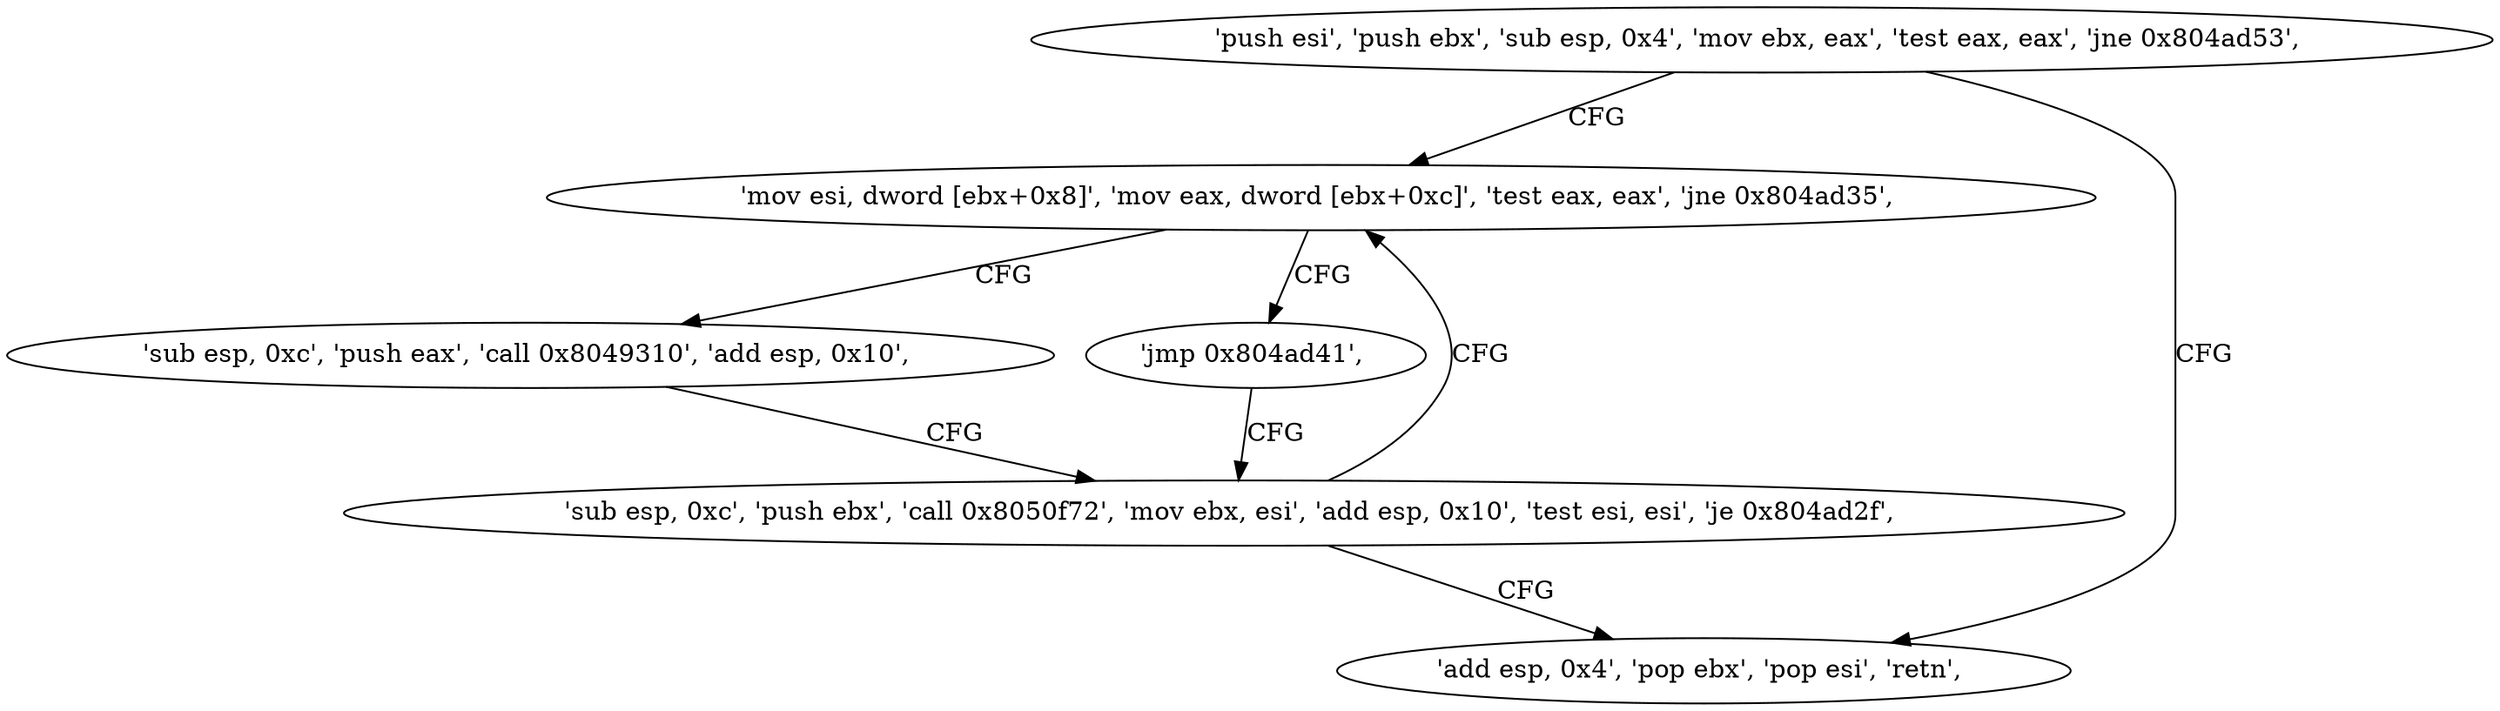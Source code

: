 digraph "func" {
"134524196" [label = "'push esi', 'push ebx', 'sub esp, 0x4', 'mov ebx, eax', 'test eax, eax', 'jne 0x804ad53', " ]
"134524243" [label = "'mov esi, dword [ebx+0x8]', 'mov eax, dword [ebx+0xc]', 'test eax, eax', 'jne 0x804ad35', " ]
"134524207" [label = "'add esp, 0x4', 'pop ebx', 'pop esi', 'retn', " ]
"134524213" [label = "'sub esp, 0xc', 'push eax', 'call 0x8049310', 'add esp, 0x10', " ]
"134524253" [label = "'jmp 0x804ad41', " ]
"134524225" [label = "'sub esp, 0xc', 'push ebx', 'call 0x8050f72', 'mov ebx, esi', 'add esp, 0x10', 'test esi, esi', 'je 0x804ad2f', " ]
"134524196" -> "134524243" [ label = "CFG" ]
"134524196" -> "134524207" [ label = "CFG" ]
"134524243" -> "134524213" [ label = "CFG" ]
"134524243" -> "134524253" [ label = "CFG" ]
"134524213" -> "134524225" [ label = "CFG" ]
"134524253" -> "134524225" [ label = "CFG" ]
"134524225" -> "134524207" [ label = "CFG" ]
"134524225" -> "134524243" [ label = "CFG" ]
}
